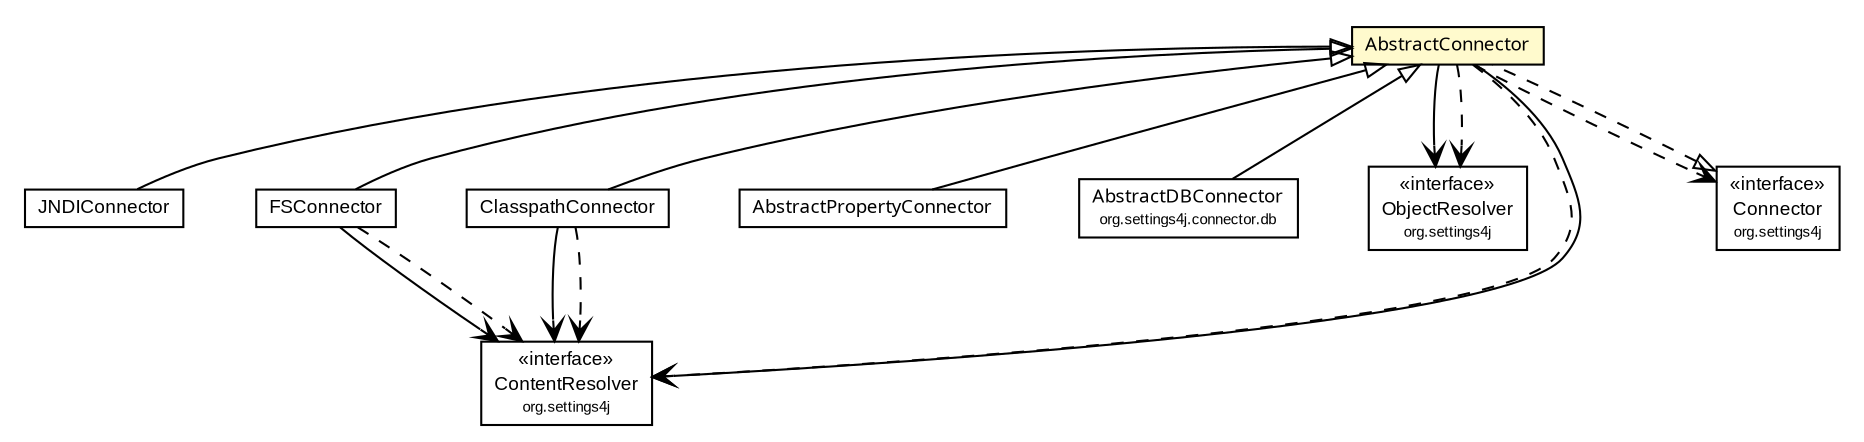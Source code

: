 #!/usr/local/bin/dot
#
# Class diagram 
# Generated by UmlGraph version 4.6 (http://www.spinellis.gr/sw/umlgraph)
#

digraph G {
	edge [fontname="arial",fontsize=10,labelfontname="arial",labelfontsize=10];
	node [fontname="arial",fontsize=10,shape=plaintext];
	// org.settings4j.connector.JNDIConnector
	c1563 [label=<<table border="0" cellborder="1" cellspacing="0" cellpadding="2" port="p" href="./JNDIConnector.html">
		<tr><td><table border="0" cellspacing="0" cellpadding="1">
			<tr><td> JNDIConnector </td></tr>
		</table></td></tr>
		</table>>, fontname="arial", fontcolor="black", fontsize=9.0];
	// org.settings4j.connector.FSConnector
	c1564 [label=<<table border="0" cellborder="1" cellspacing="0" cellpadding="2" port="p" href="./FSConnector.html">
		<tr><td><table border="0" cellspacing="0" cellpadding="1">
			<tr><td> FSConnector </td></tr>
		</table></td></tr>
		</table>>, fontname="arial", fontcolor="black", fontsize=9.0];
	// org.settings4j.connector.ClasspathConnector
	c1566 [label=<<table border="0" cellborder="1" cellspacing="0" cellpadding="2" port="p" href="./ClasspathConnector.html">
		<tr><td><table border="0" cellspacing="0" cellpadding="1">
			<tr><td> ClasspathConnector </td></tr>
		</table></td></tr>
		</table>>, fontname="arial", fontcolor="black", fontsize=9.0];
	// org.settings4j.connector.AbstractPropertyConnector
	c1568 [label=<<table border="0" cellborder="1" cellspacing="0" cellpadding="2" port="p" href="./AbstractPropertyConnector.html">
		<tr><td><table border="0" cellspacing="0" cellpadding="1">
			<tr><td><font face="ariali"> AbstractPropertyConnector </font></td></tr>
		</table></td></tr>
		</table>>, fontname="arial", fontcolor="black", fontsize=9.0];
	// org.settings4j.connector.AbstractConnector
	c1569 [label=<<table border="0" cellborder="1" cellspacing="0" cellpadding="2" port="p" bgcolor="lemonChiffon" href="./AbstractConnector.html">
		<tr><td><table border="0" cellspacing="0" cellpadding="1">
			<tr><td><font face="ariali"> AbstractConnector </font></td></tr>
		</table></td></tr>
		</table>>, fontname="arial", fontcolor="black", fontsize=9.0];
	// org.settings4j.connector.db.AbstractDBConnector
	c1573 [label=<<table border="0" cellborder="1" cellspacing="0" cellpadding="2" port="p" href="./db/AbstractDBConnector.html">
		<tr><td><table border="0" cellspacing="0" cellpadding="1">
			<tr><td><font face="ariali"> AbstractDBConnector </font></td></tr>
			<tr><td><font point-size="7.0"> org.settings4j.connector.db </font></td></tr>
		</table></td></tr>
		</table>>, fontname="arial", fontcolor="black", fontsize=9.0];
	// org.settings4j.ObjectResolver
	c1581 [label=<<table border="0" cellborder="1" cellspacing="0" cellpadding="2" port="p" href="../ObjectResolver.html">
		<tr><td><table border="0" cellspacing="0" cellpadding="1">
			<tr><td> &laquo;interface&raquo; </td></tr>
			<tr><td> ObjectResolver </td></tr>
			<tr><td><font point-size="7.0"> org.settings4j </font></td></tr>
		</table></td></tr>
		</table>>, fontname="arial", fontcolor="black", fontsize=9.0];
	// org.settings4j.ContentResolver
	c1583 [label=<<table border="0" cellborder="1" cellspacing="0" cellpadding="2" port="p" href="../ContentResolver.html">
		<tr><td><table border="0" cellspacing="0" cellpadding="1">
			<tr><td> &laquo;interface&raquo; </td></tr>
			<tr><td> ContentResolver </td></tr>
			<tr><td><font point-size="7.0"> org.settings4j </font></td></tr>
		</table></td></tr>
		</table>>, fontname="arial", fontcolor="black", fontsize=9.0];
	// org.settings4j.Connector
	c1585 [label=<<table border="0" cellborder="1" cellspacing="0" cellpadding="2" port="p" href="../Connector.html">
		<tr><td><table border="0" cellspacing="0" cellpadding="1">
			<tr><td> &laquo;interface&raquo; </td></tr>
			<tr><td> Connector </td></tr>
			<tr><td><font point-size="7.0"> org.settings4j </font></td></tr>
		</table></td></tr>
		</table>>, fontname="arial", fontcolor="black", fontsize=9.0];
	//org.settings4j.connector.JNDIConnector extends org.settings4j.connector.AbstractConnector
	c1569:p -> c1563:p [dir=back,arrowtail=empty];
	//org.settings4j.connector.FSConnector extends org.settings4j.connector.AbstractConnector
	c1569:p -> c1564:p [dir=back,arrowtail=empty];
	//org.settings4j.connector.ClasspathConnector extends org.settings4j.connector.AbstractConnector
	c1569:p -> c1566:p [dir=back,arrowtail=empty];
	//org.settings4j.connector.AbstractPropertyConnector extends org.settings4j.connector.AbstractConnector
	c1569:p -> c1568:p [dir=back,arrowtail=empty];
	//org.settings4j.connector.AbstractConnector implements org.settings4j.Connector
	c1585:p -> c1569:p [dir=back,arrowtail=empty,style=dashed];
	//org.settings4j.connector.db.AbstractDBConnector extends org.settings4j.connector.AbstractConnector
	c1569:p -> c1573:p [dir=back,arrowtail=empty];
	// org.settings4j.connector.FSConnector NAVASSOC org.settings4j.ContentResolver
	c1564:p -> c1583:p [taillabel="", label="", headlabel="", fontname="arial", fontcolor="black", fontsize=10.0, color="black", arrowhead=open];
	// org.settings4j.connector.ClasspathConnector NAVASSOC org.settings4j.ContentResolver
	c1566:p -> c1583:p [taillabel="", label="", headlabel="", fontname="arial", fontcolor="black", fontsize=10.0, color="black", arrowhead=open];
	// org.settings4j.connector.AbstractConnector NAVASSOC org.settings4j.ContentResolver
	c1569:p -> c1583:p [taillabel="", label="", headlabel="", fontname="arial", fontcolor="black", fontsize=10.0, color="black", arrowhead=open];
	// org.settings4j.connector.AbstractConnector NAVASSOC org.settings4j.ObjectResolver
	c1569:p -> c1581:p [taillabel="", label="", headlabel="", fontname="arial", fontcolor="black", fontsize=10.0, color="black", arrowhead=open];
	// org.settings4j.connector.FSConnector DEPEND org.settings4j.ContentResolver
	c1564:p -> c1583:p [taillabel="", label="", headlabel="", fontname="arial", fontcolor="black", fontsize=10.0, color="black", arrowhead=open, style=dashed];
	// org.settings4j.connector.ClasspathConnector DEPEND org.settings4j.ContentResolver
	c1566:p -> c1583:p [taillabel="", label="", headlabel="", fontname="arial", fontcolor="black", fontsize=10.0, color="black", arrowhead=open, style=dashed];
	// org.settings4j.connector.AbstractConnector DEPEND org.settings4j.Connector
	c1569:p -> c1585:p [taillabel="", label="", headlabel="", fontname="arial", fontcolor="black", fontsize=10.0, color="black", arrowhead=open, style=dashed];
	// org.settings4j.connector.AbstractConnector DEPEND org.settings4j.ContentResolver
	c1569:p -> c1583:p [taillabel="", label="", headlabel="", fontname="arial", fontcolor="black", fontsize=10.0, color="black", arrowhead=open, style=dashed];
	// org.settings4j.connector.AbstractConnector DEPEND org.settings4j.ObjectResolver
	c1569:p -> c1581:p [taillabel="", label="", headlabel="", fontname="arial", fontcolor="black", fontsize=10.0, color="black", arrowhead=open, style=dashed];
}

